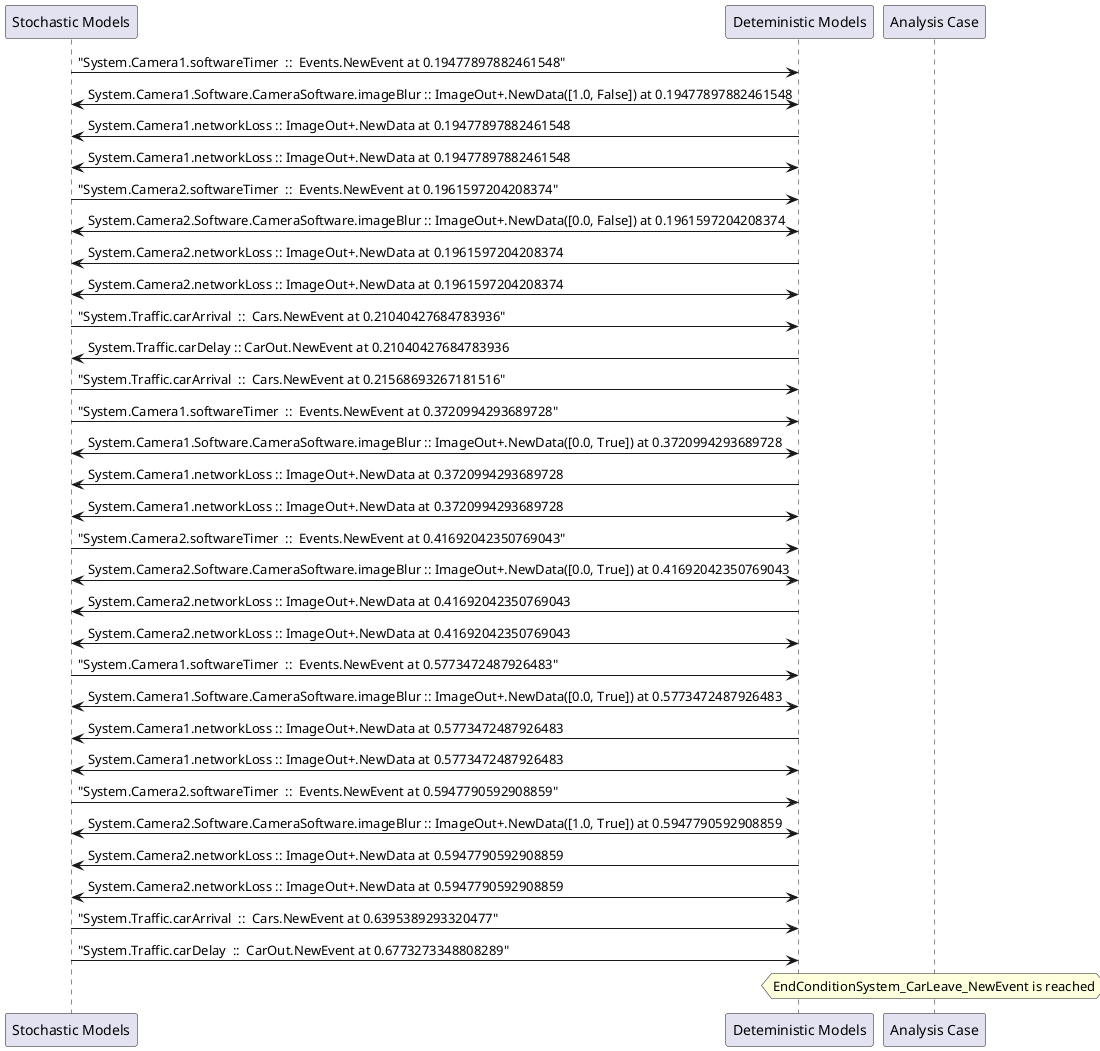 
	@startuml
	participant "Stochastic Models" as stochmodel
	participant "Deteministic Models" as detmodel
	participant "Analysis Case" as analysis
	{8098_stop} stochmodel -> detmodel : "System.Camera1.softwareTimer  ::  Events.NewEvent at 0.19477897882461548"
detmodel <-> stochmodel : System.Camera1.Software.CameraSoftware.imageBlur :: ImageOut+.NewData([1.0, False]) at 0.19477897882461548
detmodel -> stochmodel : System.Camera1.networkLoss :: ImageOut+.NewData at 0.19477897882461548
detmodel <-> stochmodel : System.Camera1.networkLoss :: ImageOut+.NewData at 0.19477897882461548
{8113_stop} stochmodel -> detmodel : "System.Camera2.softwareTimer  ::  Events.NewEvent at 0.1961597204208374"
detmodel <-> stochmodel : System.Camera2.Software.CameraSoftware.imageBlur :: ImageOut+.NewData([0.0, False]) at 0.1961597204208374
detmodel -> stochmodel : System.Camera2.networkLoss :: ImageOut+.NewData at 0.1961597204208374
detmodel <-> stochmodel : System.Camera2.networkLoss :: ImageOut+.NewData at 0.1961597204208374
{8128_stop} stochmodel -> detmodel : "System.Traffic.carArrival  ::  Cars.NewEvent at 0.21040427684783936"
{8140_start} detmodel -> stochmodel : System.Traffic.carDelay :: CarOut.NewEvent at 0.21040427684783936
{8129_stop} stochmodel -> detmodel : "System.Traffic.carArrival  ::  Cars.NewEvent at 0.21568693267181516"
{8099_stop} stochmodel -> detmodel : "System.Camera1.softwareTimer  ::  Events.NewEvent at 0.3720994293689728"
detmodel <-> stochmodel : System.Camera1.Software.CameraSoftware.imageBlur :: ImageOut+.NewData([0.0, True]) at 0.3720994293689728
detmodel -> stochmodel : System.Camera1.networkLoss :: ImageOut+.NewData at 0.3720994293689728
detmodel <-> stochmodel : System.Camera1.networkLoss :: ImageOut+.NewData at 0.3720994293689728
{8114_stop} stochmodel -> detmodel : "System.Camera2.softwareTimer  ::  Events.NewEvent at 0.41692042350769043"
detmodel <-> stochmodel : System.Camera2.Software.CameraSoftware.imageBlur :: ImageOut+.NewData([0.0, True]) at 0.41692042350769043
detmodel -> stochmodel : System.Camera2.networkLoss :: ImageOut+.NewData at 0.41692042350769043
detmodel <-> stochmodel : System.Camera2.networkLoss :: ImageOut+.NewData at 0.41692042350769043
{8100_stop} stochmodel -> detmodel : "System.Camera1.softwareTimer  ::  Events.NewEvent at 0.5773472487926483"
detmodel <-> stochmodel : System.Camera1.Software.CameraSoftware.imageBlur :: ImageOut+.NewData([0.0, True]) at 0.5773472487926483
detmodel -> stochmodel : System.Camera1.networkLoss :: ImageOut+.NewData at 0.5773472487926483
detmodel <-> stochmodel : System.Camera1.networkLoss :: ImageOut+.NewData at 0.5773472487926483
{8115_stop} stochmodel -> detmodel : "System.Camera2.softwareTimer  ::  Events.NewEvent at 0.5947790592908859"
detmodel <-> stochmodel : System.Camera2.Software.CameraSoftware.imageBlur :: ImageOut+.NewData([1.0, True]) at 0.5947790592908859
detmodel -> stochmodel : System.Camera2.networkLoss :: ImageOut+.NewData at 0.5947790592908859
detmodel <-> stochmodel : System.Camera2.networkLoss :: ImageOut+.NewData at 0.5947790592908859
{8130_stop} stochmodel -> detmodel : "System.Traffic.carArrival  ::  Cars.NewEvent at 0.6395389293320477"
{8140_stop} stochmodel -> detmodel : "System.Traffic.carDelay  ::  CarOut.NewEvent at 0.6773273348808289"
{8140_start} <-> {8140_stop} : delay
hnote over analysis 
EndConditionSystem_CarLeave_NewEvent is reached
endnote
@enduml